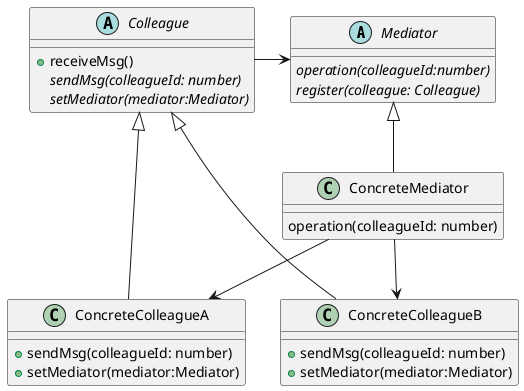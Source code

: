 @startuml mediator
abstract Mediator{
  {abstract} operation(colleagueId:number)
  {abstract} register(colleague: Colleague)
}
class ConcreteMediator{
  operation(colleagueId: number)
}
abstract Colleague{
  + receiveMsg()
  {abstract} sendMsg(colleagueId: number)
  {abstract} setMediator(mediator:Mediator)
}
class ConcreteColleagueA{
  + sendMsg(colleagueId: number)
  + setMediator(mediator:Mediator)
}
class ConcreteColleagueB{
  + sendMsg(colleagueId: number)
  + setMediator(mediator:Mediator)
}

ConcreteMediator -up-|> Mediator
ConcreteColleagueA -up-|> Colleague
ConcreteColleagueB -up-|> Colleague
Colleague -right-> Mediator
ConcreteMediator --> ConcreteColleagueA
ConcreteMediator --> ConcreteColleagueB
@enduml
